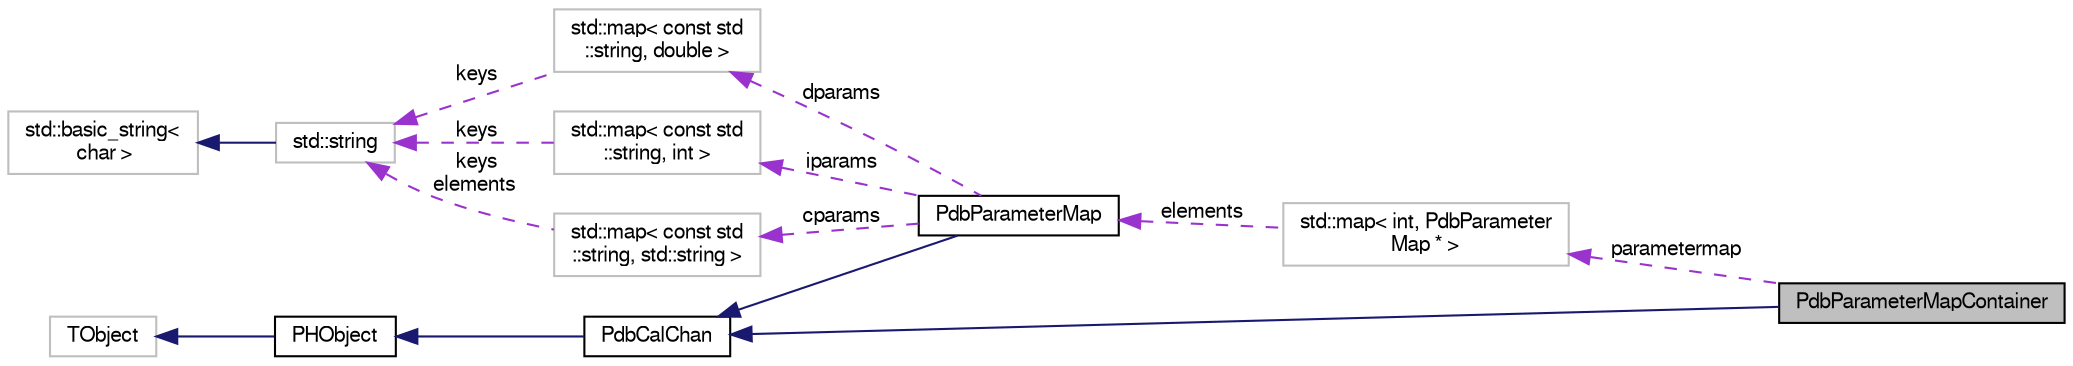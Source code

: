digraph "PdbParameterMapContainer"
{
  bgcolor="transparent";
  edge [fontname="FreeSans",fontsize="10",labelfontname="FreeSans",labelfontsize="10"];
  node [fontname="FreeSans",fontsize="10",shape=record];
  rankdir="LR";
  Node1 [label="PdbParameterMapContainer",height=0.2,width=0.4,color="black", fillcolor="grey75", style="filled" fontcolor="black"];
  Node2 -> Node1 [dir="back",color="midnightblue",fontsize="10",style="solid",fontname="FreeSans"];
  Node2 [label="PdbCalChan",height=0.2,width=0.4,color="black",URL="$d6/d4b/classPdbCalChan.html"];
  Node3 -> Node2 [dir="back",color="midnightblue",fontsize="10",style="solid",fontname="FreeSans"];
  Node3 [label="PHObject",height=0.2,width=0.4,color="black",URL="$d9/d24/classPHObject.html"];
  Node4 -> Node3 [dir="back",color="midnightblue",fontsize="10",style="solid",fontname="FreeSans"];
  Node4 [label="TObject",height=0.2,width=0.4,color="grey75"];
  Node5 -> Node1 [dir="back",color="darkorchid3",fontsize="10",style="dashed",label=" parametermap" ,fontname="FreeSans"];
  Node5 [label="std::map\< int, PdbParameter\lMap * \>",height=0.2,width=0.4,color="grey75"];
  Node6 -> Node5 [dir="back",color="darkorchid3",fontsize="10",style="dashed",label=" elements" ,fontname="FreeSans"];
  Node6 [label="PdbParameterMap",height=0.2,width=0.4,color="black",URL="$d8/d21/classPdbParameterMap.html"];
  Node2 -> Node6 [dir="back",color="midnightblue",fontsize="10",style="solid",fontname="FreeSans"];
  Node7 -> Node6 [dir="back",color="darkorchid3",fontsize="10",style="dashed",label=" dparams" ,fontname="FreeSans"];
  Node7 [label="std::map\< const std\l::string, double \>",height=0.2,width=0.4,color="grey75"];
  Node8 -> Node7 [dir="back",color="darkorchid3",fontsize="10",style="dashed",label=" keys" ,fontname="FreeSans"];
  Node8 [label="std::string",height=0.2,width=0.4,color="grey75",tooltip="STL class. "];
  Node9 -> Node8 [dir="back",color="midnightblue",fontsize="10",style="solid",fontname="FreeSans"];
  Node9 [label="std::basic_string\<\l char \>",height=0.2,width=0.4,color="grey75",tooltip="STL class. "];
  Node10 -> Node6 [dir="back",color="darkorchid3",fontsize="10",style="dashed",label=" iparams" ,fontname="FreeSans"];
  Node10 [label="std::map\< const std\l::string, int \>",height=0.2,width=0.4,color="grey75"];
  Node8 -> Node10 [dir="back",color="darkorchid3",fontsize="10",style="dashed",label=" keys" ,fontname="FreeSans"];
  Node11 -> Node6 [dir="back",color="darkorchid3",fontsize="10",style="dashed",label=" cparams" ,fontname="FreeSans"];
  Node11 [label="std::map\< const std\l::string, std::string \>",height=0.2,width=0.4,color="grey75"];
  Node8 -> Node11 [dir="back",color="darkorchid3",fontsize="10",style="dashed",label=" keys\nelements" ,fontname="FreeSans"];
}
